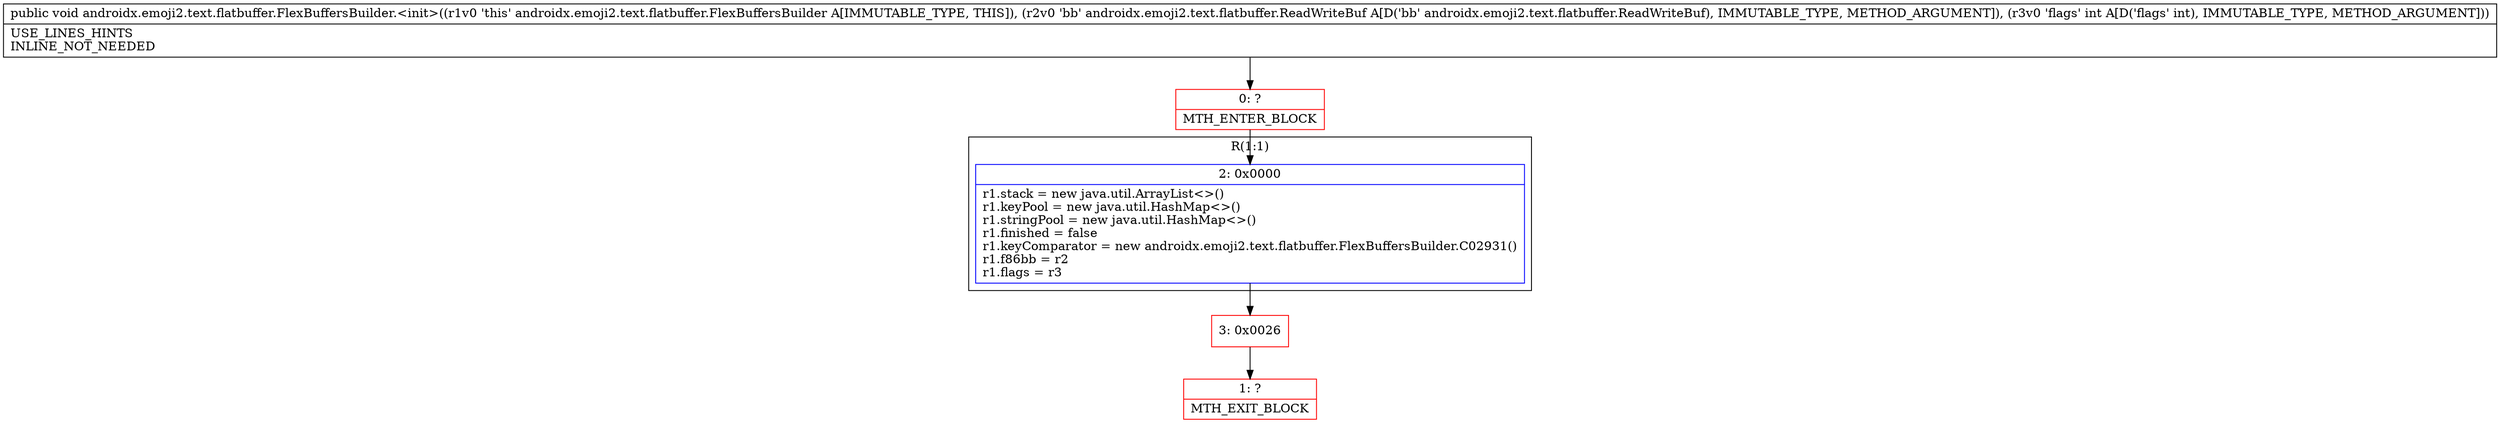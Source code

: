 digraph "CFG forandroidx.emoji2.text.flatbuffer.FlexBuffersBuilder.\<init\>(Landroidx\/emoji2\/text\/flatbuffer\/ReadWriteBuf;I)V" {
subgraph cluster_Region_1611826532 {
label = "R(1:1)";
node [shape=record,color=blue];
Node_2 [shape=record,label="{2\:\ 0x0000|r1.stack = new java.util.ArrayList\<\>()\lr1.keyPool = new java.util.HashMap\<\>()\lr1.stringPool = new java.util.HashMap\<\>()\lr1.finished = false\lr1.keyComparator = new androidx.emoji2.text.flatbuffer.FlexBuffersBuilder.C02931()\lr1.f86bb = r2\lr1.flags = r3\l}"];
}
Node_0 [shape=record,color=red,label="{0\:\ ?|MTH_ENTER_BLOCK\l}"];
Node_3 [shape=record,color=red,label="{3\:\ 0x0026}"];
Node_1 [shape=record,color=red,label="{1\:\ ?|MTH_EXIT_BLOCK\l}"];
MethodNode[shape=record,label="{public void androidx.emoji2.text.flatbuffer.FlexBuffersBuilder.\<init\>((r1v0 'this' androidx.emoji2.text.flatbuffer.FlexBuffersBuilder A[IMMUTABLE_TYPE, THIS]), (r2v0 'bb' androidx.emoji2.text.flatbuffer.ReadWriteBuf A[D('bb' androidx.emoji2.text.flatbuffer.ReadWriteBuf), IMMUTABLE_TYPE, METHOD_ARGUMENT]), (r3v0 'flags' int A[D('flags' int), IMMUTABLE_TYPE, METHOD_ARGUMENT]))  | USE_LINES_HINTS\lINLINE_NOT_NEEDED\l}"];
MethodNode -> Node_0;Node_2 -> Node_3;
Node_0 -> Node_2;
Node_3 -> Node_1;
}

